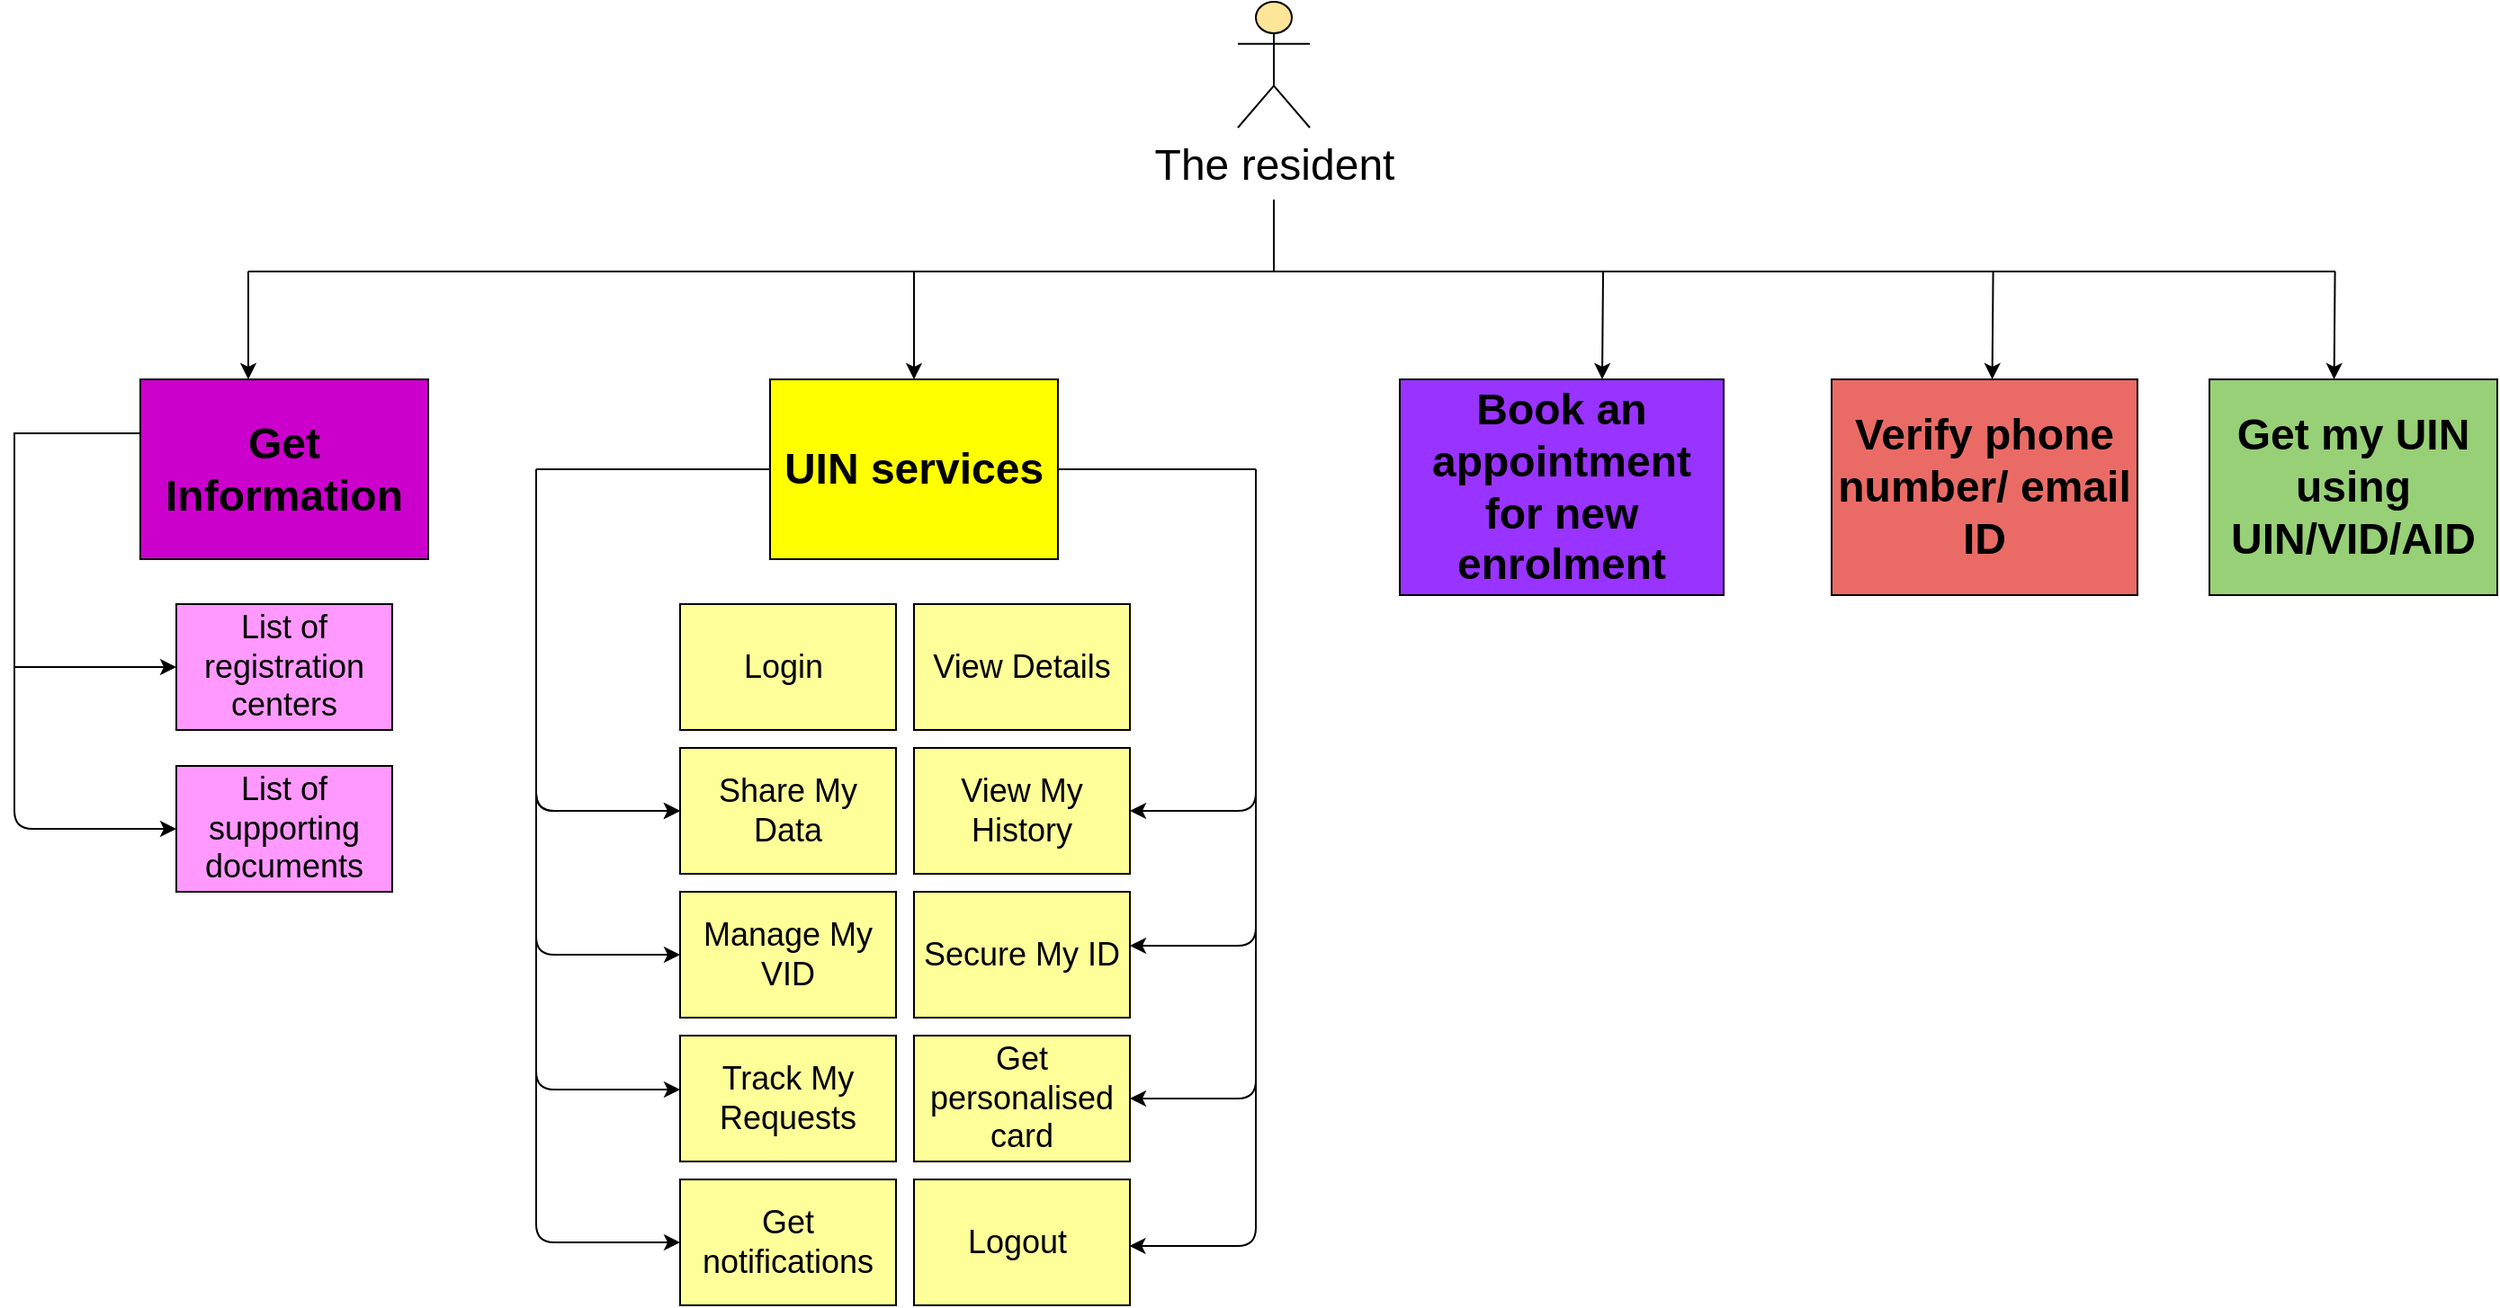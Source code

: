 <mxfile version="21.7.2" type="github">
  <diagram id="PEyNk4iIxxl0Euzo4a64" name="Page-1">
    <mxGraphModel dx="739" dy="470" grid="1" gridSize="10" guides="1" tooltips="1" connect="1" arrows="1" fold="1" page="1" pageScale="1" pageWidth="1920" pageHeight="1200" math="0" shadow="0">
      <root>
        <mxCell id="0" />
        <mxCell id="1" parent="0" />
        <mxCell id="LToKUSsu8nLhEfSpIroE-1" value="&lt;font style=&quot;font-size: 24px&quot;&gt;The resident&lt;/font&gt;" style="shape=umlActor;verticalLabelPosition=bottom;labelBackgroundColor=#ffffff;verticalAlign=top;html=1;outlineConnect=0;fillColor=#FFE599;strokeColor=#000000;" parent="1" vertex="1">
          <mxGeometry x="1280" y="30" width="40" height="70" as="geometry" />
        </mxCell>
        <mxCell id="LToKUSsu8nLhEfSpIroE-2" value="" style="endArrow=none;html=1;" parent="1" edge="1">
          <mxGeometry width="50" height="50" relative="1" as="geometry">
            <mxPoint x="1300" y="180" as="sourcePoint" />
            <mxPoint x="1300" y="140" as="targetPoint" />
            <Array as="points">
              <mxPoint x="1300" y="160" />
            </Array>
          </mxGeometry>
        </mxCell>
        <mxCell id="LToKUSsu8nLhEfSpIroE-3" value="" style="endArrow=none;html=1;" parent="1" edge="1">
          <mxGeometry width="50" height="50" relative="1" as="geometry">
            <mxPoint x="730" y="180" as="sourcePoint" />
            <mxPoint x="1890" y="180" as="targetPoint" />
          </mxGeometry>
        </mxCell>
        <mxCell id="LToKUSsu8nLhEfSpIroE-4" value="" style="endArrow=classic;html=1;entryX=0.5;entryY=0;entryDx=0;entryDy=0;" parent="1" edge="1">
          <mxGeometry width="50" height="50" relative="1" as="geometry">
            <mxPoint x="730" y="180" as="sourcePoint" />
            <mxPoint x="730" y="240" as="targetPoint" />
            <Array as="points">
              <mxPoint x="730" y="220" />
            </Array>
          </mxGeometry>
        </mxCell>
        <mxCell id="LToKUSsu8nLhEfSpIroE-5" value="" style="endArrow=classic;html=1;" parent="1" target="LToKUSsu8nLhEfSpIroE-6" edge="1">
          <mxGeometry width="50" height="50" relative="1" as="geometry">
            <mxPoint x="1100" y="180" as="sourcePoint" />
            <mxPoint x="1200" y="230" as="targetPoint" />
            <Array as="points" />
          </mxGeometry>
        </mxCell>
        <mxCell id="LToKUSsu8nLhEfSpIroE-6" value="&lt;span&gt;&lt;font style=&quot;font-size: 24px&quot;&gt;&lt;b&gt;UIN services&lt;/b&gt;&lt;/font&gt;&lt;/span&gt;" style="rounded=0;whiteSpace=wrap;html=1;fillColor=#FFFF00;" parent="1" vertex="1">
          <mxGeometry x="1020" y="240" width="160" height="100" as="geometry" />
        </mxCell>
        <mxCell id="LToKUSsu8nLhEfSpIroE-7" value="" style="edgeStyle=orthogonalEdgeStyle;rounded=0;orthogonalLoop=1;jettySize=auto;html=1;entryX=0;entryY=0.5;entryDx=0;entryDy=0;" parent="1" source="LToKUSsu8nLhEfSpIroE-8" target="LToKUSsu8nLhEfSpIroE-9" edge="1">
          <mxGeometry relative="1" as="geometry">
            <mxPoint x="590" y="380" as="targetPoint" />
            <Array as="points">
              <mxPoint x="600" y="270" />
              <mxPoint x="600" y="400" />
            </Array>
          </mxGeometry>
        </mxCell>
        <mxCell id="LToKUSsu8nLhEfSpIroE-8" value="&lt;span&gt;&lt;font style=&quot;font-size: 24px&quot;&gt;&lt;b&gt;Get Information&lt;/b&gt;&lt;/font&gt;&lt;/span&gt;" style="rounded=0;whiteSpace=wrap;html=1;fillColor=#CC00CC;" parent="1" vertex="1">
          <mxGeometry x="670" y="240" width="160" height="100" as="geometry" />
        </mxCell>
        <mxCell id="LToKUSsu8nLhEfSpIroE-9" value="&lt;font style=&quot;font-size: 18px&quot;&gt;List of registration centers&lt;/font&gt;" style="rounded=0;whiteSpace=wrap;html=1;fillColor=#FF99FF;" parent="1" vertex="1">
          <mxGeometry x="690" y="365" width="120" height="70" as="geometry" />
        </mxCell>
        <mxCell id="LToKUSsu8nLhEfSpIroE-10" value="&lt;font style=&quot;font-size: 18px&quot;&gt;List of supporting documents&lt;/font&gt;" style="rounded=0;whiteSpace=wrap;html=1;fillColor=#FF99FF;" parent="1" vertex="1">
          <mxGeometry x="690" y="455" width="120" height="70" as="geometry" />
        </mxCell>
        <mxCell id="LToKUSsu8nLhEfSpIroE-11" value="" style="endArrow=classic;html=1;entryX=0;entryY=0.5;entryDx=0;entryDy=0;" parent="1" target="LToKUSsu8nLhEfSpIroE-10" edge="1">
          <mxGeometry width="50" height="50" relative="1" as="geometry">
            <mxPoint x="600" y="360" as="sourcePoint" />
            <mxPoint x="830" y="410" as="targetPoint" />
            <Array as="points">
              <mxPoint x="600" y="420" />
              <mxPoint x="600" y="490" />
            </Array>
          </mxGeometry>
        </mxCell>
        <mxCell id="LToKUSsu8nLhEfSpIroE-12" value="&lt;font style=&quot;font-size: 18px&quot;&gt;Login&amp;nbsp;&lt;/font&gt;" style="rounded=0;whiteSpace=wrap;html=1;fillColor=#FFFF99;" parent="1" vertex="1">
          <mxGeometry x="970" y="365" width="120" height="70" as="geometry" />
        </mxCell>
        <mxCell id="LToKUSsu8nLhEfSpIroE-13" value="&lt;span&gt;&lt;font style=&quot;font-size: 18px&quot;&gt;Share My Data&lt;/font&gt;&lt;/span&gt;" style="rounded=0;whiteSpace=wrap;html=1;fillColor=#FFFF99;strokeColor=#000000;" parent="1" vertex="1">
          <mxGeometry x="970" y="445" width="120" height="70" as="geometry" />
        </mxCell>
        <mxCell id="LToKUSsu8nLhEfSpIroE-14" value="&lt;font style=&quot;font-size: 18px&quot;&gt;Manage My VID&lt;/font&gt;&lt;span&gt;&lt;font&gt;&lt;br&gt;&lt;/font&gt;&lt;/span&gt;" style="rounded=0;whiteSpace=wrap;html=1;fillColor=#FFFF99;" parent="1" vertex="1">
          <mxGeometry x="970" y="525" width="120" height="70" as="geometry" />
        </mxCell>
        <mxCell id="LToKUSsu8nLhEfSpIroE-15" value="" style="endArrow=classic;html=1;entryX=0;entryY=0.5;entryDx=0;entryDy=0;" parent="1" edge="1">
          <mxGeometry width="50" height="50" relative="1" as="geometry">
            <mxPoint x="890" y="385" as="sourcePoint" />
            <mxPoint x="970" y="480" as="targetPoint" />
            <Array as="points">
              <mxPoint x="890" y="480" />
            </Array>
          </mxGeometry>
        </mxCell>
        <mxCell id="LToKUSsu8nLhEfSpIroE-16" value="" style="endArrow=classic;html=1;entryX=0;entryY=0.5;entryDx=0;entryDy=0;" parent="1" edge="1">
          <mxGeometry width="50" height="50" relative="1" as="geometry">
            <mxPoint x="890" y="465" as="sourcePoint" />
            <mxPoint x="970" y="560" as="targetPoint" />
            <Array as="points">
              <mxPoint x="890" y="560" />
            </Array>
          </mxGeometry>
        </mxCell>
        <mxCell id="LToKUSsu8nLhEfSpIroE-17" value="" style="endArrow=classic;html=1;entryX=0;entryY=0.5;entryDx=0;entryDy=0;" parent="1" edge="1">
          <mxGeometry width="50" height="50" relative="1" as="geometry">
            <mxPoint x="890" y="545" as="sourcePoint" />
            <mxPoint x="970" y="635" as="targetPoint" />
            <Array as="points">
              <mxPoint x="890" y="635" />
            </Array>
          </mxGeometry>
        </mxCell>
        <mxCell id="LToKUSsu8nLhEfSpIroE-18" value="&lt;font style=&quot;font-size: 18px;&quot;&gt;Track My Requests&lt;/font&gt;" style="rounded=0;whiteSpace=wrap;html=1;fillColor=#FFFF99;" parent="1" vertex="1">
          <mxGeometry x="970" y="605" width="120" height="70" as="geometry" />
        </mxCell>
        <mxCell id="LToKUSsu8nLhEfSpIroE-20" value="&lt;font style=&quot;font-size: 18px;&quot;&gt;View My History&lt;/font&gt;" style="rounded=0;whiteSpace=wrap;html=1;fillColor=#FFFF99;" parent="1" vertex="1">
          <mxGeometry x="1100" y="445" width="120" height="70" as="geometry" />
        </mxCell>
        <mxCell id="LToKUSsu8nLhEfSpIroE-21" value="&lt;font style=&quot;font-size: 18px&quot;&gt;Secure My ID&lt;/font&gt;" style="rounded=0;whiteSpace=wrap;html=1;fillColor=#FFFF99;" parent="1" vertex="1">
          <mxGeometry x="1100" y="525" width="120" height="70" as="geometry" />
        </mxCell>
        <mxCell id="LToKUSsu8nLhEfSpIroE-22" value="&lt;font style=&quot;font-size: 18px&quot;&gt;Get personalised card&lt;/font&gt;" style="rounded=0;whiteSpace=wrap;html=1;fillColor=#FFFF99;" parent="1" vertex="1">
          <mxGeometry x="1100" y="605" width="120" height="70" as="geometry" />
        </mxCell>
        <mxCell id="LToKUSsu8nLhEfSpIroE-23" value="" style="endArrow=classic;html=1;" parent="1" edge="1">
          <mxGeometry width="50" height="50" relative="1" as="geometry">
            <mxPoint x="1290" y="465" as="sourcePoint" />
            <mxPoint x="1220" y="555" as="targetPoint" />
            <Array as="points">
              <mxPoint x="1290" y="555" />
            </Array>
          </mxGeometry>
        </mxCell>
        <mxCell id="LToKUSsu8nLhEfSpIroE-24" value="&lt;font style=&quot;font-size: 18px&quot;&gt;Get notifications&lt;/font&gt;" style="rounded=0;whiteSpace=wrap;html=1;fillColor=#FFFF99;" parent="1" vertex="1">
          <mxGeometry x="970" y="685" width="120" height="70" as="geometry" />
        </mxCell>
        <mxCell id="LToKUSsu8nLhEfSpIroE-26" value="" style="endArrow=classic;html=1;entryX=0.5;entryY=0;entryDx=0;entryDy=0;" parent="1" edge="1">
          <mxGeometry width="50" height="50" relative="1" as="geometry">
            <mxPoint x="1483.0" y="180" as="sourcePoint" />
            <mxPoint x="1482.5" y="240" as="targetPoint" />
          </mxGeometry>
        </mxCell>
        <mxCell id="LToKUSsu8nLhEfSpIroE-27" value="" style="endArrow=classic;html=1;entryX=1;entryY=0.5;entryDx=0;entryDy=0;" parent="1" target="LToKUSsu8nLhEfSpIroE-20" edge="1">
          <mxGeometry width="50" height="50" relative="1" as="geometry">
            <mxPoint x="1290" y="290" as="sourcePoint" />
            <mxPoint x="1229.659" y="482.131" as="targetPoint" />
            <Array as="points">
              <mxPoint x="1290" y="480" />
            </Array>
          </mxGeometry>
        </mxCell>
        <mxCell id="LToKUSsu8nLhEfSpIroE-28" value="" style="endArrow=classic;html=1;" parent="1" edge="1">
          <mxGeometry width="50" height="50" relative="1" as="geometry">
            <mxPoint x="1290" y="625" as="sourcePoint" />
            <mxPoint x="1219.709" y="721.968" as="targetPoint" />
            <Array as="points">
              <mxPoint x="1290" y="722" />
            </Array>
          </mxGeometry>
        </mxCell>
        <mxCell id="LToKUSsu8nLhEfSpIroE-29" value="" style="endArrow=classic;html=1;entryX=0;entryY=0.5;entryDx=0;entryDy=0;" parent="1" edge="1">
          <mxGeometry width="50" height="50" relative="1" as="geometry">
            <mxPoint x="890" y="625" as="sourcePoint" />
            <mxPoint x="970" y="720" as="targetPoint" />
            <Array as="points">
              <mxPoint x="890" y="720" />
            </Array>
          </mxGeometry>
        </mxCell>
        <mxCell id="LToKUSsu8nLhEfSpIroE-30" value="" style="endArrow=classic;html=1;entryX=0;entryY=0.5;entryDx=0;entryDy=0;" parent="1" edge="1">
          <mxGeometry width="50" height="50" relative="1" as="geometry">
            <mxPoint x="890" y="290" as="sourcePoint" />
            <mxPoint x="970" y="480" as="targetPoint" />
            <Array as="points">
              <mxPoint x="890" y="480" />
            </Array>
          </mxGeometry>
        </mxCell>
        <mxCell id="LToKUSsu8nLhEfSpIroE-31" value="" style="endArrow=classic;html=1;entryX=1;entryY=0.5;entryDx=0;entryDy=0;" parent="1" target="LToKUSsu8nLhEfSpIroE-22" edge="1">
          <mxGeometry width="50" height="50" relative="1" as="geometry">
            <mxPoint x="1290" y="545" as="sourcePoint" />
            <mxPoint x="1220" y="640" as="targetPoint" />
            <Array as="points">
              <mxPoint x="1290" y="640" />
            </Array>
          </mxGeometry>
        </mxCell>
        <mxCell id="LToKUSsu8nLhEfSpIroE-32" value="&lt;span&gt;&lt;font style=&quot;font-size: 24px&quot;&gt;&lt;b&gt;Book an appointment for new enrolment&lt;/b&gt;&lt;/font&gt;&lt;/span&gt;" style="rounded=0;whiteSpace=wrap;html=1;fillColor=#9933FF;" parent="1" vertex="1">
          <mxGeometry x="1370" y="240" width="180" height="120" as="geometry" />
        </mxCell>
        <mxCell id="LToKUSsu8nLhEfSpIroE-40" value="&lt;b&gt;&lt;font style=&quot;font-size: 24px&quot;&gt;Verify phone number/ email ID&lt;/font&gt;&lt;/b&gt;" style="rounded=0;whiteSpace=wrap;html=1;fillColor=#EA6B66;" parent="1" vertex="1">
          <mxGeometry x="1610" y="240" width="170" height="120" as="geometry" />
        </mxCell>
        <mxCell id="LToKUSsu8nLhEfSpIroE-41" value="" style="endArrow=classic;html=1;entryX=0.5;entryY=0;entryDx=0;entryDy=0;" parent="1" edge="1">
          <mxGeometry width="50" height="50" relative="1" as="geometry">
            <mxPoint x="1699.79" y="180" as="sourcePoint" />
            <mxPoint x="1699.29" y="240" as="targetPoint" />
          </mxGeometry>
        </mxCell>
        <mxCell id="LToKUSsu8nLhEfSpIroE-42" value="&lt;b&gt;&lt;font style=&quot;font-size: 24px&quot;&gt;Get my UIN using UIN/VID/AID&lt;/font&gt;&lt;/b&gt;" style="rounded=0;whiteSpace=wrap;html=1;fillColor=#97D077;" parent="1" vertex="1">
          <mxGeometry x="1820" y="240" width="160" height="120" as="geometry" />
        </mxCell>
        <mxCell id="LToKUSsu8nLhEfSpIroE-43" value="" style="endArrow=classic;html=1;entryX=0.5;entryY=0;entryDx=0;entryDy=0;" parent="1" edge="1">
          <mxGeometry width="50" height="50" relative="1" as="geometry">
            <mxPoint x="1889.79" y="180" as="sourcePoint" />
            <mxPoint x="1889.29" y="240" as="targetPoint" />
          </mxGeometry>
        </mxCell>
        <mxCell id="LToKUSsu8nLhEfSpIroE-48" value="" style="endArrow=none;html=1;entryX=0;entryY=0.5;entryDx=0;entryDy=0;" parent="1" target="LToKUSsu8nLhEfSpIroE-6" edge="1">
          <mxGeometry width="50" height="50" relative="1" as="geometry">
            <mxPoint x="890" y="290" as="sourcePoint" />
            <mxPoint x="1480" y="460" as="targetPoint" />
          </mxGeometry>
        </mxCell>
        <mxCell id="LToKUSsu8nLhEfSpIroE-49" value="" style="endArrow=none;html=1;exitX=1;exitY=0.5;exitDx=0;exitDy=0;" parent="1" source="LToKUSsu8nLhEfSpIroE-6" edge="1">
          <mxGeometry width="50" height="50" relative="1" as="geometry">
            <mxPoint x="1430" y="510" as="sourcePoint" />
            <mxPoint x="1290" y="290" as="targetPoint" />
          </mxGeometry>
        </mxCell>
        <mxCell id="9qQsgPramtZmuyZ8jl3N-1" value="&lt;font style=&quot;font-size: 18px&quot;&gt;Logout&amp;nbsp;&lt;/font&gt;" style="rounded=0;whiteSpace=wrap;html=1;fillColor=#FFFF99;" vertex="1" parent="1">
          <mxGeometry x="1100" y="685" width="120" height="70" as="geometry" />
        </mxCell>
        <mxCell id="9qQsgPramtZmuyZ8jl3N-2" value="&lt;span&gt;&lt;font style=&quot;font-size: 18px&quot;&gt;View Details&lt;/font&gt;&lt;/span&gt;" style="rounded=0;whiteSpace=wrap;html=1;fillColor=#FFFF99;strokeColor=#000000;" vertex="1" parent="1">
          <mxGeometry x="1100" y="365" width="120" height="70" as="geometry" />
        </mxCell>
      </root>
    </mxGraphModel>
  </diagram>
</mxfile>
